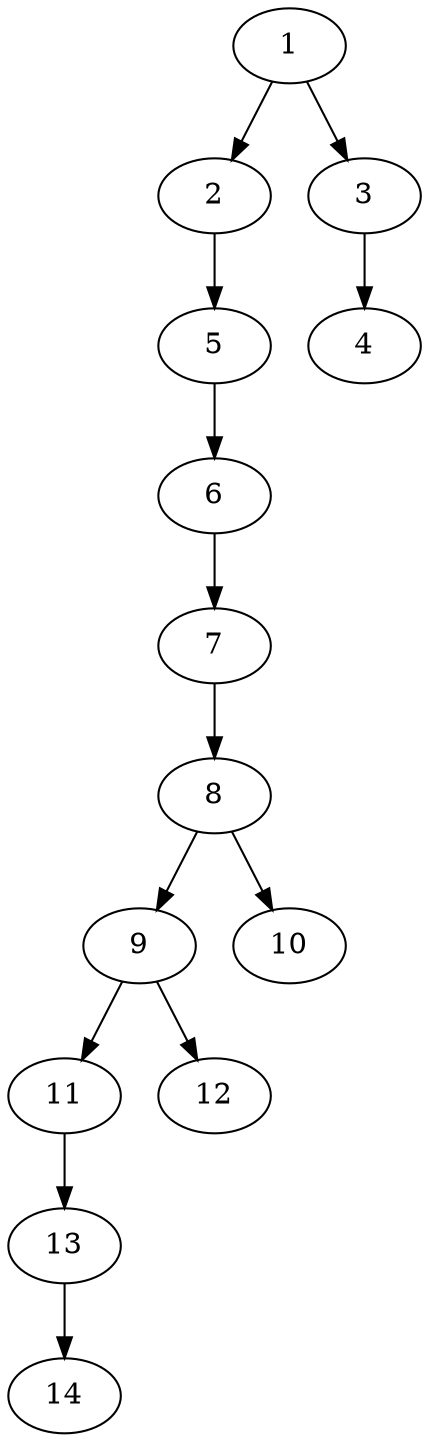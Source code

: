 // DAG (tier=1-easy, mode=compute, n=14, ccr=0.283, fat=0.391, density=0.262, regular=0.767, jump=0.065, mindata=262144, maxdata=2097152)
// DAG automatically generated by daggen at Sun Aug 24 16:33:32 2025
// /home/ermia/Project/Environments/daggen/bin/daggen --dot --ccr 0.283 --fat 0.391 --regular 0.767 --density 0.262 --jump 0.065 --mindata 262144 --maxdata 2097152 -n 14 
digraph G {
  1 [size="59050503170087832", alpha="0.10", expect_size="29525251585043916"]
  1 -> 2 [size ="29522665668608"]
  1 -> 3 [size ="29522665668608"]
  2 [size="734222341042601984", alpha="0.10", expect_size="367111170521300992"]
  2 -> 5 [size ="6510910373888"]
  3 [size="1836517451234363", alpha="0.09", expect_size="918258725617181"]
  3 -> 4 [size ="30795049730048"]
  4 [size="553889299003604992", alpha="0.05", expect_size="276944649501802496"]
  5 [size="25163313199859228", alpha="0.02", expect_size="12581656599929614"]
  5 -> 6 [size ="11859151290368"]
  6 [size="283969857380352", alpha="0.13", expect_size="141984928690176"]
  6 -> 7 [size ="19559960543232"]
  7 [size="120987711531122688", alpha="0.02", expect_size="60493855765561344"]
  7 -> 8 [size ="1956969971712"]
  8 [size="164422488162304000", alpha="0.01", expect_size="82211244081152000"]
  8 -> 9 [size ="2401029324800"]
  8 -> 10 [size ="2401029324800"]
  9 [size="1238426356736944", alpha="0.08", expect_size="619213178368472"]
  9 -> 11 [size ="858993459200"]
  9 -> 12 [size ="858993459200"]
  10 [size="306403416767970", alpha="0.07", expect_size="153201708383985"]
  11 [size="494518612665877", alpha="0.15", expect_size="247259306332938"]
  11 -> 13 [size ="9160569651200"]
  12 [size="79551384256512000", alpha="0.12", expect_size="39775692128256000"]
  13 [size="2336668146140158", alpha="0.01", expect_size="1168334073070079"]
  13 -> 14 [size ="6276566220800"]
  14 [size="4017979063878736", alpha="0.05", expect_size="2008989531939368"]
}